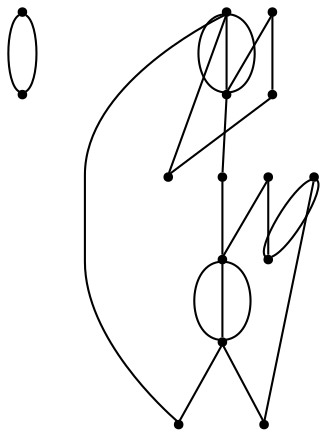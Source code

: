 graph {
  node [shape=point,comment="{\"directed\":false,\"doi\":\"10.1007/978-3-030-68766-3_21\",\"figure\":\"9\"}"]

  v0 [pos="1081.4795688781683,726.8582720172277"]
  v1 [pos="931.4598502956392,543.4979753873085"]
  v2 [pos="931.4598502956392,476.8215038855196"]
  v3 [pos="864.7794616842797,410.14503238373084"]
  v4 [pos="798.102173008283,410.14503238373084"]
  v5 [pos="864.7794616842797,476.8215038855196"]
  v6 [pos="831.4408173462813,510.15973963641403"]
  v7 [pos="831.4408173462813,576.8362111382029"]
  v8 [pos="898.1212059576409,576.8362111382029"]
  v9 [pos="798.102173008283,343.46856088194204"]
  v10 [pos="764.7635286702846,443.4832681346252"]
  v11 [pos="698.0862399942878,443.4832681346252"]
  v12 [pos="764.7635286702846,510.15973963641403"]
  v13 [pos="748.0941429128677,393.4759145082836"]
  v14 [pos="698.0862399942878,343.4685608819419"]

  v0 -- v13 [id="-1",pos="1081.4795688781683,726.8582720172277 1081.480649881269,560.1670932627557 1081.480649881269,560.1670932627557 1081.480649881269,560.1670932627557 848.1101395152805,560.1670932627557 848.1101395152805,560.1670932627557 848.1101395152805,560.1670932627557 848.1101395152805,426.81415025917795 848.1101395152805,426.81415025917795 848.1101395152805,426.81415025917795 748.0942065012854,426.81415025917795 748.0942065012854,426.81415025917795 748.0942065012854,426.81415025917795 748.0941429128677,393.4759145082836 748.0941429128677,393.4759145082836 748.0941429128677,393.4759145082836"]
  v1 -- v2 [id="-2",pos="931.4598502956392,543.4979753873085 931.4598502956392,476.8215038855196 931.4598502956392,476.8215038855196 931.4598502956392,476.8215038855196"]
  v10 -- v4 [id="-3",pos="764.7635286702846,443.4832681346252 798.102173008283,443.4832681346252 798.102173008283,443.4832681346252 798.102173008283,443.4832681346252 798.102173008283,410.14503238373084 798.102173008283,410.14503238373084 798.102173008283,410.14503238373084"]
  v11 -- v14 [id="-4",pos="698.0862399942878,443.4832681346252 698.0862399942878,343.4685608819419 698.0862399942878,343.4685608819419 698.0862399942878,343.4685608819419"]
  v14 -- v9 [id="-5",pos="698.0862399942878,343.4685608819419 798.102173008283,343.46856088194204 798.102173008283,343.46856088194204 798.102173008283,343.46856088194204"]
  v11 -- v10 [id="-7",pos="698.0862399942878,443.4832681346252 764.7635286702846,443.4832681346252 764.7635286702846,443.4832681346252 764.7635286702846,443.4832681346252"]
  v13 -- v0 [id="-8",pos="748.0941429128677,393.4759145082836 781.4328508392838,393.4759145082836 781.4328508392838,393.4759145082836 781.4328508392838,393.4759145082836 781.4328508392838,493.49062176096686 781.4328508392838,493.49062176096686 781.4328508392838,493.49062176096686 914.7874281912773,493.49062176096686 914.7874281912773,493.49062176096686 914.7874281912773,493.49062176096686 914.7874281912773,726.8582720172278 914.7874281912773,726.8582720172278 914.7874281912773,726.8582720172278 1081.4795688781683,726.8582720172277 1081.4795688781683,726.8582720172277 1081.4795688781683,726.8582720172277"]
  v12 -- v6 [id="-9",pos="764.7635286702846,510.15973963641403 798.102173008283,510.15973963641403 798.102173008283,510.15973963641403 798.102173008283,510.15973963641403 831.4408173462813,510.15973963641403 831.4408173462813,510.15973963641403 831.4408173462813,510.15973963641403"]
  v10 -- v12 [id="-10",pos="764.7635286702846,443.4832681346252 764.7635286702846,510.15973963641403 764.7635286702846,510.15973963641403 764.7635286702846,510.15973963641403"]
  v4 -- v10 [id="-11",pos="798.102173008283,410.14503238373084 764.7635286702846,410.14503238373084 764.7635286702846,410.14503238373084 764.7635286702846,410.14503238373084 764.7635286702846,443.4832681346252 764.7635286702846,443.4832681346252 764.7635286702846,443.4832681346252"]
  v4 -- v3 [id="-12",pos="798.102173008283,410.14503238373084 864.7794616842797,410.14503238373084 864.7794616842797,410.14503238373084 864.7794616842797,410.14503238373084"]
  v1 -- v8 [id="-13",pos="931.4598502956392,543.4979753873085 931.4609471958445,576.8362111382029 931.4609471958445,576.8362111382029 931.4609471958445,576.8362111382029 898.1212059576409,576.8362111382029 898.1212059576409,576.8362111382029 898.1212059576409,576.8362111382029"]
  v6 -- v5 [id="-15",pos="831.4408173462813,510.15973963641403 864.7794616842797,510.15973963641403 864.7794616842797,510.15973963641403 864.7794616842797,510.15973963641403 864.7794616842797,476.8215038855196 864.7794616842797,476.8215038855196 864.7794616842797,476.8215038855196"]
  v5 -- v3 [id="-19",pos="864.7794616842797,476.8215038855196 864.7794616842797,443.4832681346252 864.7794616842797,443.4832681346252 864.7794616842797,443.4832681346252 864.7794616842797,410.14503238373084 864.7794616842797,410.14503238373084 864.7794616842797,410.14503238373084"]
  v4 -- v9 [id="-21",pos="798.102173008283,410.14503238373084 798.102173008283,343.46856088194204 798.102173008283,343.46856088194204 798.102173008283,343.46856088194204"]
  v7 -- v8 [id="-23",pos="831.4408173462813,576.8362111382029 898.1212059576409,576.8362111382029 898.1212059576409,576.8362111382029 898.1212059576409,576.8362111382029"]
  v7 -- v6 [id="-26",pos="831.4408173462813,576.8362111382029 831.4408173462813,510.15973963641403 831.4408173462813,510.15973963641403 831.4408173462813,510.15973963641403"]
  v6 -- v5 [id="-27",pos="831.4408173462813,510.15973963641403 831.4408173462813,476.82150388551963 831.4408173462813,476.82150388551963 831.4408173462813,476.82150388551963 864.7794616842797,476.8215038855196 864.7794616842797,476.8215038855196 864.7794616842797,476.8215038855196"]
  v5 -- v2 [id="-29",pos="864.7794616842797,476.8215038855196 931.4598502956392,476.8215038855196 931.4598502956392,476.8215038855196 931.4598502956392,476.8215038855196"]
  v10 -- v4 [id="-35",pos="764.7635286702846,443.4832681346252 798.102173008283,410.14503238373084 798.102173008283,410.14503238373084 798.102173008283,410.14503238373084"]
  v1 -- v8 [id="-39",pos="931.4598502956392,543.4979753873085 898.1212059576409,576.8362111382029 898.1212059576409,576.8362111382029 898.1212059576409,576.8362111382029"]
  v6 -- v5 [id="-51",pos="831.4408173462813,510.15973963641403 864.7794616842797,476.8215038855196 864.7794616842797,476.8215038855196 864.7794616842797,476.8215038855196"]
}